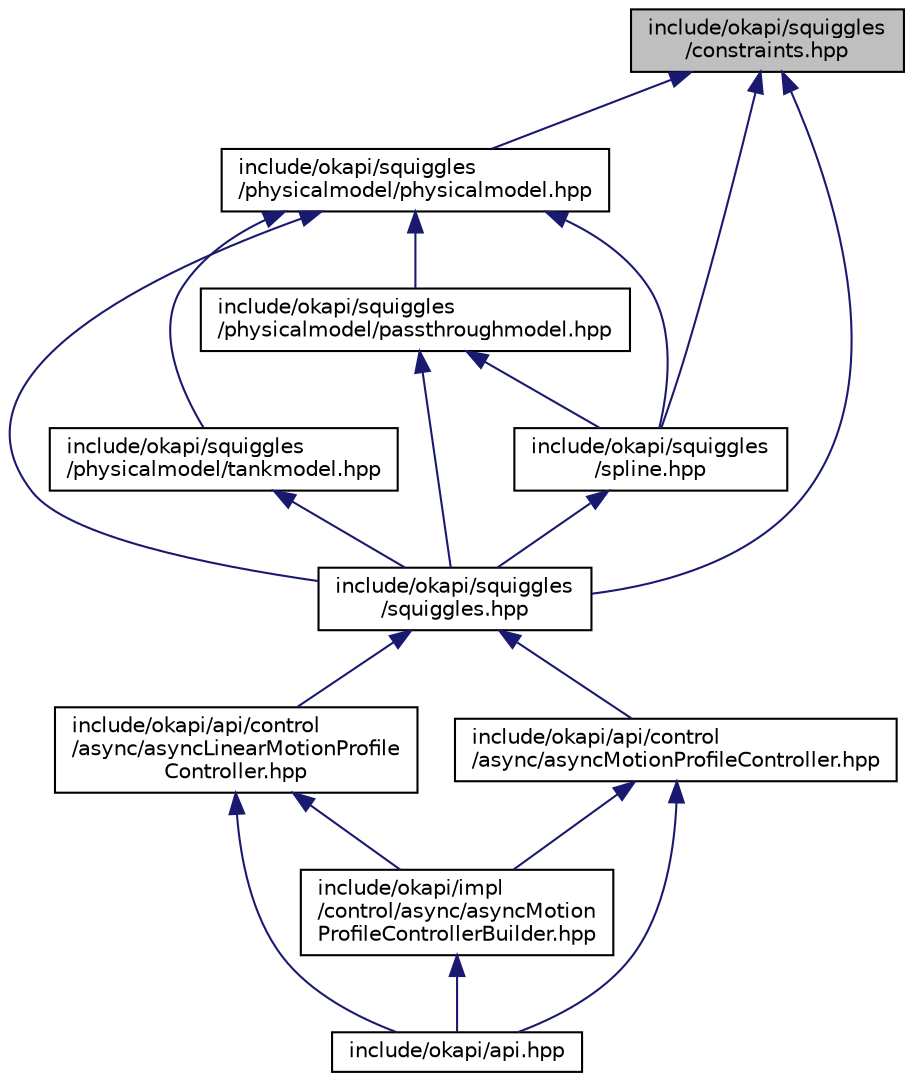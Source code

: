 digraph "include/okapi/squiggles/constraints.hpp"
{
 // LATEX_PDF_SIZE
  edge [fontname="Helvetica",fontsize="10",labelfontname="Helvetica",labelfontsize="10"];
  node [fontname="Helvetica",fontsize="10",shape=record];
  Node1 [label="include/okapi/squiggles\l/constraints.hpp",height=0.2,width=0.4,color="black", fillcolor="grey75", style="filled", fontcolor="black",tooltip=" "];
  Node1 -> Node2 [dir="back",color="midnightblue",fontsize="10",style="solid"];
  Node2 [label="include/okapi/squiggles\l/physicalmodel/physicalmodel.hpp",height=0.2,width=0.4,color="black", fillcolor="white", style="filled",URL="$physicalmodel_8hpp.html",tooltip=" "];
  Node2 -> Node3 [dir="back",color="midnightblue",fontsize="10",style="solid"];
  Node3 [label="include/okapi/squiggles\l/physicalmodel/passthroughmodel.hpp",height=0.2,width=0.4,color="black", fillcolor="white", style="filled",URL="$passthroughmodel_8hpp.html",tooltip=" "];
  Node3 -> Node4 [dir="back",color="midnightblue",fontsize="10",style="solid"];
  Node4 [label="include/okapi/squiggles\l/spline.hpp",height=0.2,width=0.4,color="black", fillcolor="white", style="filled",URL="$spline_8hpp.html",tooltip=" "];
  Node4 -> Node5 [dir="back",color="midnightblue",fontsize="10",style="solid"];
  Node5 [label="include/okapi/squiggles\l/squiggles.hpp",height=0.2,width=0.4,color="black", fillcolor="white", style="filled",URL="$squiggles_8hpp.html",tooltip=" "];
  Node5 -> Node6 [dir="back",color="midnightblue",fontsize="10",style="solid"];
  Node6 [label="include/okapi/api/control\l/async/asyncLinearMotionProfile\lController.hpp",height=0.2,width=0.4,color="black", fillcolor="white", style="filled",URL="$asyncLinearMotionProfileController_8hpp.html",tooltip=" "];
  Node6 -> Node7 [dir="back",color="midnightblue",fontsize="10",style="solid"];
  Node7 [label="include/okapi/api.hpp",height=0.2,width=0.4,color="black", fillcolor="white", style="filled",URL="$okapi_2api_8hpp.html",tooltip=" "];
  Node6 -> Node8 [dir="back",color="midnightblue",fontsize="10",style="solid"];
  Node8 [label="include/okapi/impl\l/control/async/asyncMotion\lProfileControllerBuilder.hpp",height=0.2,width=0.4,color="black", fillcolor="white", style="filled",URL="$asyncMotionProfileControllerBuilder_8hpp.html",tooltip=" "];
  Node8 -> Node7 [dir="back",color="midnightblue",fontsize="10",style="solid"];
  Node5 -> Node9 [dir="back",color="midnightblue",fontsize="10",style="solid"];
  Node9 [label="include/okapi/api/control\l/async/asyncMotionProfileController.hpp",height=0.2,width=0.4,color="black", fillcolor="white", style="filled",URL="$asyncMotionProfileController_8hpp.html",tooltip=" "];
  Node9 -> Node7 [dir="back",color="midnightblue",fontsize="10",style="solid"];
  Node9 -> Node8 [dir="back",color="midnightblue",fontsize="10",style="solid"];
  Node3 -> Node5 [dir="back",color="midnightblue",fontsize="10",style="solid"];
  Node2 -> Node10 [dir="back",color="midnightblue",fontsize="10",style="solid"];
  Node10 [label="include/okapi/squiggles\l/physicalmodel/tankmodel.hpp",height=0.2,width=0.4,color="black", fillcolor="white", style="filled",URL="$tankmodel_8hpp.html",tooltip=" "];
  Node10 -> Node5 [dir="back",color="midnightblue",fontsize="10",style="solid"];
  Node2 -> Node4 [dir="back",color="midnightblue",fontsize="10",style="solid"];
  Node2 -> Node5 [dir="back",color="midnightblue",fontsize="10",style="solid"];
  Node1 -> Node4 [dir="back",color="midnightblue",fontsize="10",style="solid"];
  Node1 -> Node5 [dir="back",color="midnightblue",fontsize="10",style="solid"];
}
